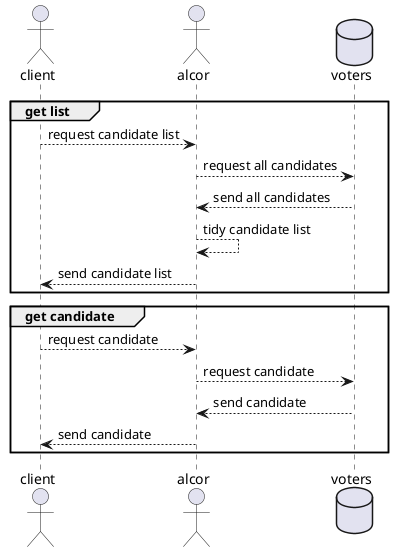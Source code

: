 @startuml candidate-getlist

actor client
actor alcor
database voters

group get list 
    client --> alcor: request candidate list
    alcor --> voters: request all candidates
    voters --> alcor: send all candidates
    alcor --> alcor: tidy candidate list
    alcor --> client: send candidate list
end

group get candidate
    client --> alcor: request candidate
    alcor --> voters: request candidate
    voters --> alcor: send candidate
    alcor --> client: send candidate
end

@enduml